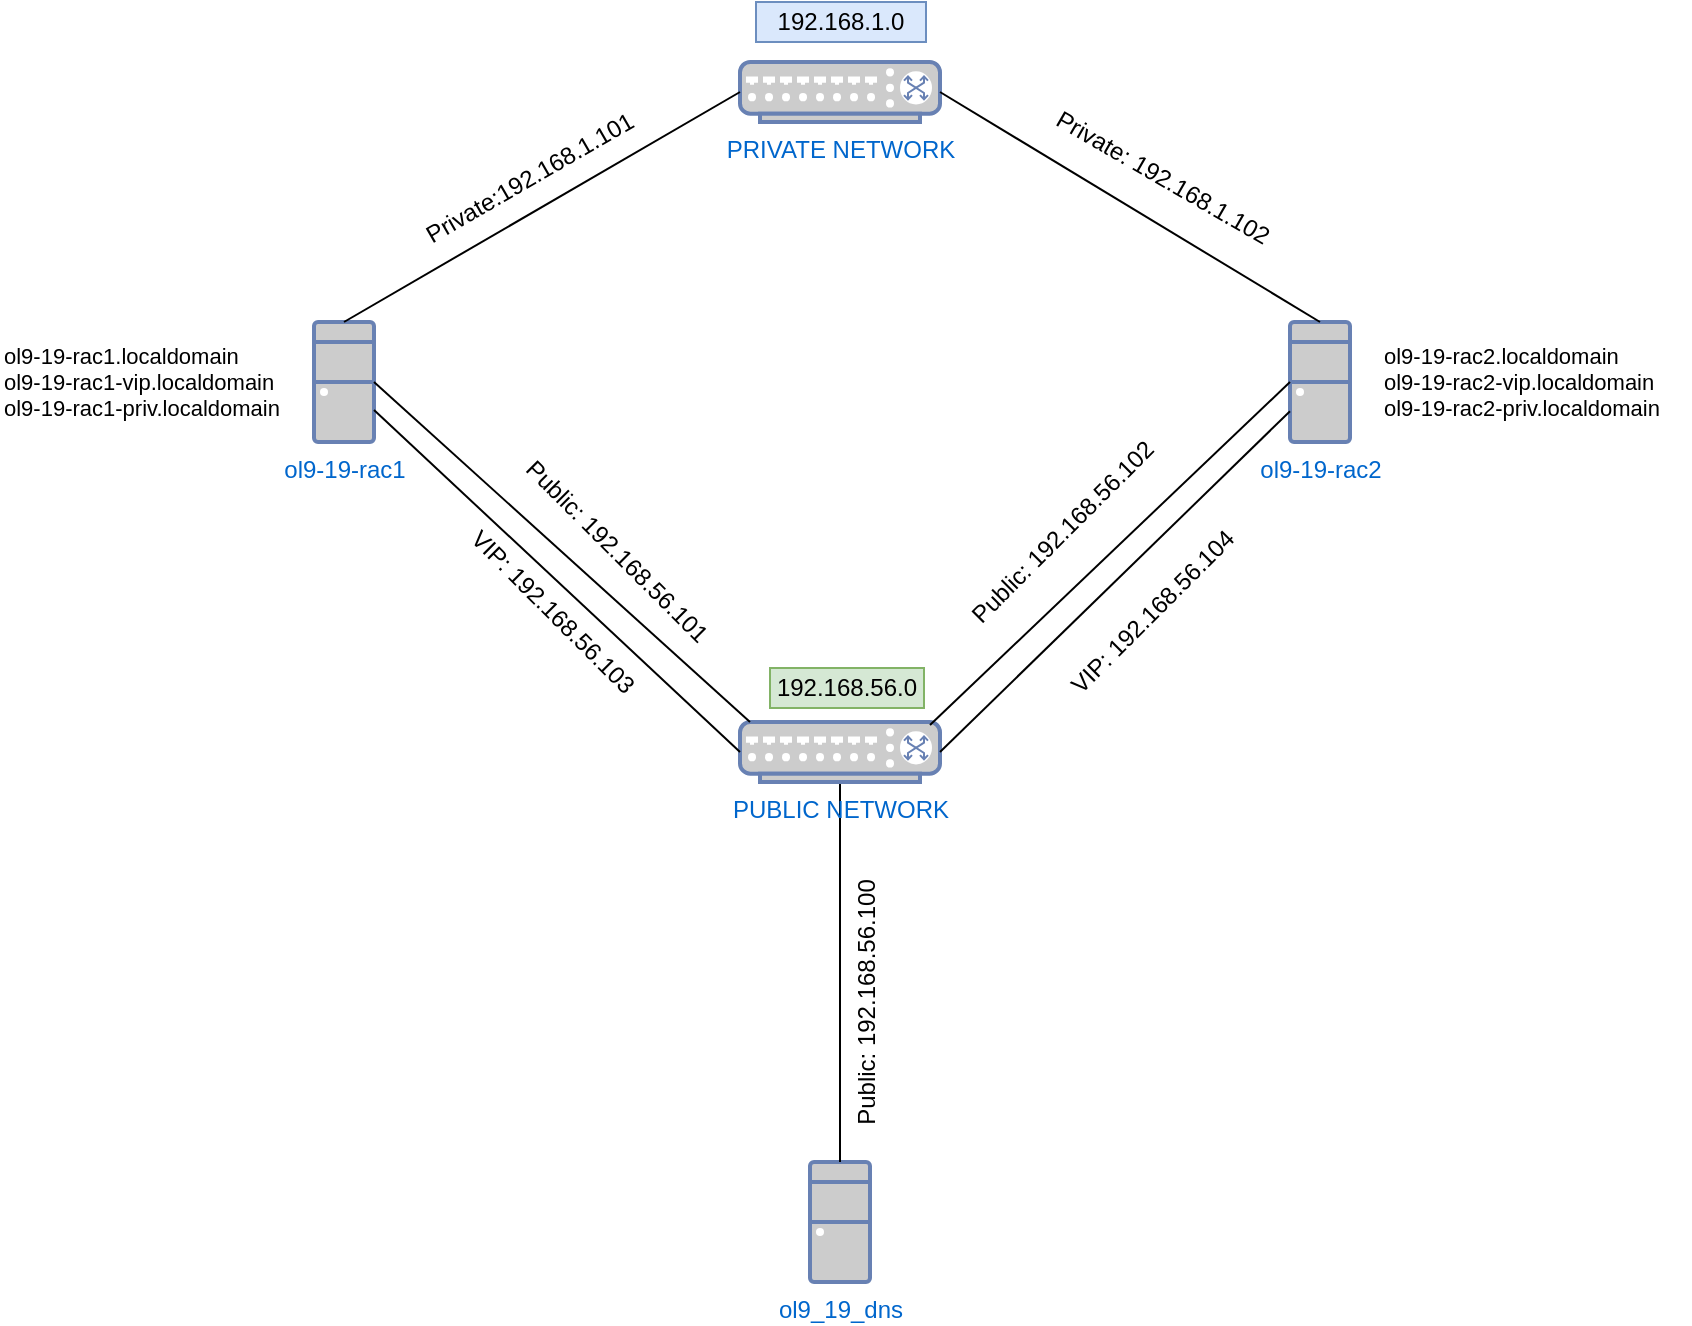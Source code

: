<mxfile version="23.1.5" type="github">
  <diagram name="Page-1" id="A4Ai2_R7DW5ptEaBGcl3">
    <mxGraphModel dx="2072" dy="1109" grid="1" gridSize="10" guides="1" tooltips="1" connect="1" arrows="1" fold="1" page="1" pageScale="1" pageWidth="850" pageHeight="1100" math="0" shadow="0">
      <root>
        <mxCell id="0" />
        <mxCell id="1" parent="0" />
        <mxCell id="ImBMw09rkv26mxz3HkRQ-1" value="ol9-19-rac1" style="fontColor=#0066CC;verticalAlign=top;verticalLabelPosition=bottom;labelPosition=center;align=center;html=1;outlineConnect=0;fillColor=#CCCCCC;strokeColor=#6881B3;gradientColor=none;gradientDirection=north;strokeWidth=2;shape=mxgraph.networks.desktop_pc;" vertex="1" parent="1">
          <mxGeometry x="162" y="210" width="30" height="60" as="geometry" />
        </mxCell>
        <mxCell id="ImBMw09rkv26mxz3HkRQ-2" value="ol9-19-rac2" style="fontColor=#0066CC;verticalAlign=top;verticalLabelPosition=bottom;labelPosition=center;align=center;html=1;outlineConnect=0;fillColor=#CCCCCC;strokeColor=#6881B3;gradientColor=none;gradientDirection=north;strokeWidth=2;shape=mxgraph.networks.desktop_pc;" vertex="1" parent="1">
          <mxGeometry x="650" y="210" width="30" height="60" as="geometry" />
        </mxCell>
        <mxCell id="ImBMw09rkv26mxz3HkRQ-3" value="ol9_19_dns" style="fontColor=#0066CC;verticalAlign=top;verticalLabelPosition=bottom;labelPosition=center;align=center;html=1;outlineConnect=0;fillColor=#CCCCCC;strokeColor=#6881B3;gradientColor=none;gradientDirection=north;strokeWidth=2;shape=mxgraph.networks.desktop_pc;" vertex="1" parent="1">
          <mxGeometry x="410" y="630" width="30" height="60" as="geometry" />
        </mxCell>
        <mxCell id="ImBMw09rkv26mxz3HkRQ-30" style="edgeStyle=none;rounded=0;orthogonalLoop=1;jettySize=auto;html=1;strokeColor=default;align=center;verticalAlign=middle;fontFamily=Helvetica;fontSize=11;fontColor=default;labelBackgroundColor=default;endArrow=none;endFill=0;" edge="1" parent="1" source="ImBMw09rkv26mxz3HkRQ-4" target="ImBMw09rkv26mxz3HkRQ-3">
          <mxGeometry relative="1" as="geometry" />
        </mxCell>
        <mxCell id="ImBMw09rkv26mxz3HkRQ-4" value="PUBLIC NETWORK" style="fontColor=#0066CC;verticalAlign=top;verticalLabelPosition=bottom;labelPosition=center;align=center;html=1;outlineConnect=0;fillColor=#CCCCCC;strokeColor=#6881B3;gradientColor=none;gradientDirection=north;strokeWidth=2;shape=mxgraph.networks.switch;" vertex="1" parent="1">
          <mxGeometry x="375" y="410" width="100" height="30" as="geometry" />
        </mxCell>
        <mxCell id="ImBMw09rkv26mxz3HkRQ-5" value="192.168.56.0" style="text;html=1;align=center;verticalAlign=middle;whiteSpace=wrap;rounded=0;fillColor=#d5e8d4;strokeColor=#82b366;" vertex="1" parent="1">
          <mxGeometry x="390" y="383" width="77" height="20" as="geometry" />
        </mxCell>
        <mxCell id="ImBMw09rkv26mxz3HkRQ-8" value="PRIVATE NETWORK" style="fontColor=#0066CC;verticalAlign=top;verticalLabelPosition=bottom;labelPosition=center;align=center;html=1;outlineConnect=0;fillColor=#CCCCCC;strokeColor=#6881B3;gradientColor=none;gradientDirection=north;strokeWidth=2;shape=mxgraph.networks.switch;" vertex="1" parent="1">
          <mxGeometry x="375" y="80" width="100" height="30" as="geometry" />
        </mxCell>
        <mxCell id="ImBMw09rkv26mxz3HkRQ-9" value="192.168.1.0" style="text;html=1;align=center;verticalAlign=middle;whiteSpace=wrap;rounded=0;fillColor=#dae8fc;strokeColor=#6c8ebf;" vertex="1" parent="1">
          <mxGeometry x="383" y="50" width="85" height="20" as="geometry" />
        </mxCell>
        <mxCell id="ImBMw09rkv26mxz3HkRQ-12" value="" style="endArrow=none;html=1;rounded=0;exitX=0.5;exitY=0;exitDx=0;exitDy=0;exitPerimeter=0;entryX=0;entryY=0.5;entryDx=0;entryDy=0;entryPerimeter=0;endFill=0;" edge="1" parent="1" source="ImBMw09rkv26mxz3HkRQ-1" target="ImBMw09rkv26mxz3HkRQ-8">
          <mxGeometry width="50" height="50" relative="1" as="geometry">
            <mxPoint x="220" y="190" as="sourcePoint" />
            <mxPoint x="270" y="140" as="targetPoint" />
          </mxGeometry>
        </mxCell>
        <mxCell id="ImBMw09rkv26mxz3HkRQ-13" value="" style="endArrow=none;html=1;rounded=0;exitX=0.5;exitY=0;exitDx=0;exitDy=0;exitPerimeter=0;entryX=1;entryY=0.5;entryDx=0;entryDy=0;entryPerimeter=0;endFill=0;" edge="1" parent="1" source="ImBMw09rkv26mxz3HkRQ-2" target="ImBMw09rkv26mxz3HkRQ-8">
          <mxGeometry width="50" height="50" relative="1" as="geometry">
            <mxPoint x="620" y="130" as="sourcePoint" />
            <mxPoint x="670" y="80" as="targetPoint" />
          </mxGeometry>
        </mxCell>
        <mxCell id="ImBMw09rkv26mxz3HkRQ-14" value="Private:192.168.1.101" style="text;html=1;align=center;verticalAlign=middle;whiteSpace=wrap;rounded=0;rotation=-30;" vertex="1" parent="1">
          <mxGeometry x="240" y="123" width="60" height="30" as="geometry" />
        </mxCell>
        <mxCell id="ImBMw09rkv26mxz3HkRQ-15" value="Private: 192.168.1.102" style="text;html=1;align=center;verticalAlign=middle;whiteSpace=wrap;rounded=0;rotation=30;" vertex="1" parent="1">
          <mxGeometry x="520" y="123" width="133" height="30" as="geometry" />
        </mxCell>
        <mxCell id="ImBMw09rkv26mxz3HkRQ-18" value="" style="endArrow=none;html=1;rounded=0;strokeColor=default;align=center;verticalAlign=middle;fontFamily=Helvetica;fontSize=11;fontColor=default;labelBackgroundColor=default;exitX=1;exitY=0.5;exitDx=0;exitDy=0;exitPerimeter=0;" edge="1" parent="1" source="ImBMw09rkv26mxz3HkRQ-1">
          <mxGeometry width="50" height="50" relative="1" as="geometry">
            <mxPoint x="360" y="320" as="sourcePoint" />
            <mxPoint x="380" y="410" as="targetPoint" />
          </mxGeometry>
        </mxCell>
        <mxCell id="ImBMw09rkv26mxz3HkRQ-19" value="" style="endArrow=none;html=1;rounded=0;strokeColor=default;align=center;verticalAlign=middle;fontFamily=Helvetica;fontSize=11;fontColor=default;labelBackgroundColor=default;exitX=0;exitY=0.5;exitDx=0;exitDy=0;exitPerimeter=0;entryX=0.95;entryY=0.05;entryDx=0;entryDy=0;entryPerimeter=0;" edge="1" parent="1" source="ImBMw09rkv26mxz3HkRQ-2" target="ImBMw09rkv26mxz3HkRQ-4">
          <mxGeometry width="50" height="50" relative="1" as="geometry">
            <mxPoint x="390" y="190" as="sourcePoint" />
            <mxPoint x="570" y="362" as="targetPoint" />
          </mxGeometry>
        </mxCell>
        <mxCell id="ImBMw09rkv26mxz3HkRQ-20" value="Public: 192.168.56.101" style="text;html=1;align=center;verticalAlign=middle;whiteSpace=wrap;rounded=0;rotation=45;" vertex="1" parent="1">
          <mxGeometry x="232.32" y="310" width="162.68" height="30" as="geometry" />
        </mxCell>
        <mxCell id="ImBMw09rkv26mxz3HkRQ-21" value="Public: 192.168.56.102" style="text;html=1;align=center;verticalAlign=middle;whiteSpace=wrap;rounded=0;rotation=-45;" vertex="1" parent="1">
          <mxGeometry x="455" y="300" width="163" height="30" as="geometry" />
        </mxCell>
        <mxCell id="ImBMw09rkv26mxz3HkRQ-22" value="" style="endArrow=none;html=1;rounded=0;strokeColor=default;align=center;verticalAlign=middle;fontFamily=Helvetica;fontSize=11;fontColor=default;labelBackgroundColor=default;exitX=0;exitY=0.5;exitDx=0;exitDy=0;exitPerimeter=0;" edge="1" parent="1" source="ImBMw09rkv26mxz3HkRQ-4" target="ImBMw09rkv26mxz3HkRQ-1">
          <mxGeometry width="50" height="50" relative="1" as="geometry">
            <mxPoint x="130" y="490" as="sourcePoint" />
            <mxPoint x="180" y="440" as="targetPoint" />
          </mxGeometry>
        </mxCell>
        <mxCell id="ImBMw09rkv26mxz3HkRQ-23" value="" style="endArrow=none;html=1;rounded=0;strokeColor=default;align=center;verticalAlign=middle;fontFamily=Helvetica;fontSize=11;fontColor=default;labelBackgroundColor=default;exitX=1;exitY=0.5;exitDx=0;exitDy=0;exitPerimeter=0;" edge="1" parent="1" source="ImBMw09rkv26mxz3HkRQ-4" target="ImBMw09rkv26mxz3HkRQ-2">
          <mxGeometry width="50" height="50" relative="1" as="geometry">
            <mxPoint x="590" y="470" as="sourcePoint" />
            <mxPoint x="640" y="420" as="targetPoint" />
          </mxGeometry>
        </mxCell>
        <mxCell id="ImBMw09rkv26mxz3HkRQ-24" value="VIP: 192.168.56.103" style="text;html=1;align=center;verticalAlign=middle;whiteSpace=wrap;rounded=0;rotation=45;" vertex="1" parent="1">
          <mxGeometry x="200" y="340" width="162.68" height="30" as="geometry" />
        </mxCell>
        <mxCell id="ImBMw09rkv26mxz3HkRQ-25" value="VIP: 192.168.56.104" style="text;html=1;align=center;verticalAlign=middle;whiteSpace=wrap;rounded=0;rotation=-45;" vertex="1" parent="1">
          <mxGeometry x="500" y="340" width="162.68" height="30" as="geometry" />
        </mxCell>
        <mxCell id="ImBMw09rkv26mxz3HkRQ-26" value="ol9-19-rac1.localdomain&lt;br&gt;ol9-19-rac1-vip.localdomain&lt;br&gt;ol9-19-rac1-priv.localdomain" style="text;html=1;align=left;verticalAlign=middle;whiteSpace=wrap;rounded=0;fontFamily=Helvetica;fontSize=11;labelBackgroundColor=default;" vertex="1" parent="1">
          <mxGeometry x="5" y="220" width="155" height="40" as="geometry" />
        </mxCell>
        <mxCell id="ImBMw09rkv26mxz3HkRQ-28" value="ol9-19-rac2.localdomain&lt;br&gt;ol9-19-rac2-vip.localdomain&lt;br&gt;ol9-19-rac2-priv.localdomain" style="text;html=1;align=left;verticalAlign=middle;whiteSpace=wrap;rounded=0;fontFamily=Helvetica;fontSize=11;labelBackgroundColor=default;" vertex="1" parent="1">
          <mxGeometry x="695" y="220" width="155" height="40" as="geometry" />
        </mxCell>
        <mxCell id="ImBMw09rkv26mxz3HkRQ-31" value="Public: 192.168.56.100" style="text;html=1;align=center;verticalAlign=middle;whiteSpace=wrap;rounded=0;rotation=-90;" vertex="1" parent="1">
          <mxGeometry x="357" y="535" width="163" height="30" as="geometry" />
        </mxCell>
      </root>
    </mxGraphModel>
  </diagram>
</mxfile>
